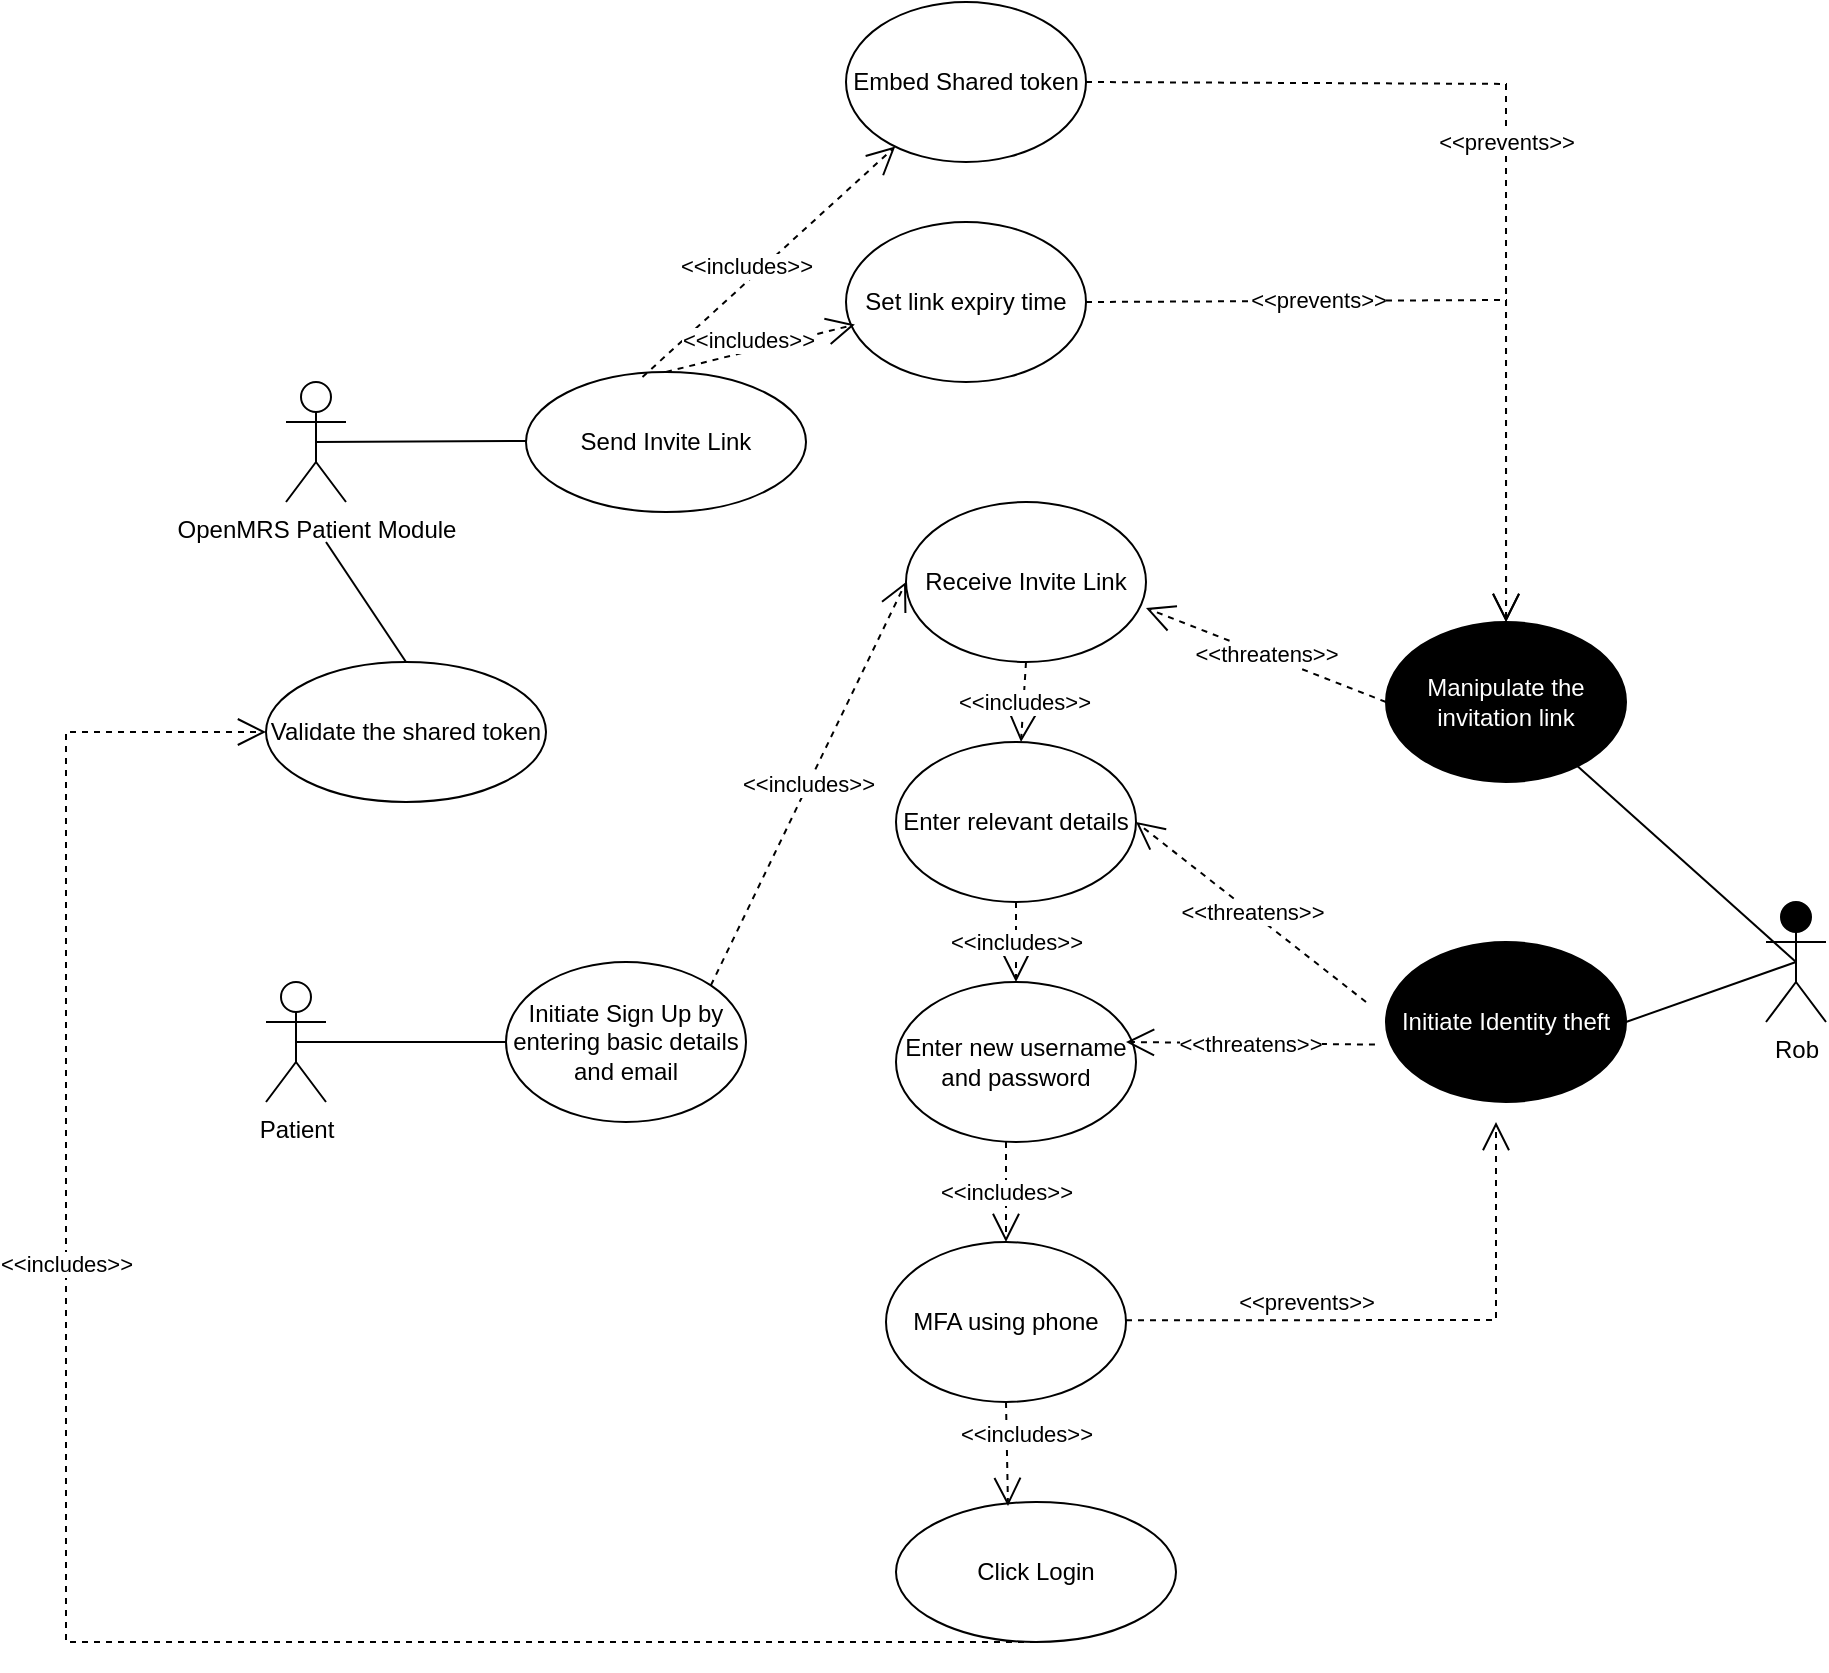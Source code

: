 <mxfile version="21.8.0" type="device">
  <diagram name="Page-1" id="klcaegFonHgltbatMrLE">
    <mxGraphModel dx="1902" dy="1789" grid="1" gridSize="10" guides="1" tooltips="1" connect="1" arrows="1" fold="1" page="1" pageScale="1" pageWidth="850" pageHeight="1100" math="0" shadow="0">
      <root>
        <mxCell id="0" />
        <mxCell id="1" parent="0" />
        <mxCell id="_iwjs-DijUTAnCLsvJNr-2" value="Patient" style="shape=umlActor;verticalLabelPosition=bottom;verticalAlign=top;html=1;outlineConnect=0;" vertex="1" parent="1">
          <mxGeometry x="50" y="390" width="30" height="60" as="geometry" />
        </mxCell>
        <mxCell id="_iwjs-DijUTAnCLsvJNr-10" value="Initiate Sign Up by entering basic details and email" style="ellipse;whiteSpace=wrap;html=1;" vertex="1" parent="1">
          <mxGeometry x="170" y="380" width="120" height="80" as="geometry" />
        </mxCell>
        <mxCell id="_iwjs-DijUTAnCLsvJNr-12" value="" style="endArrow=none;html=1;rounded=0;exitX=0.5;exitY=0.5;exitDx=0;exitDy=0;exitPerimeter=0;entryX=0;entryY=0.5;entryDx=0;entryDy=0;" edge="1" parent="1" source="_iwjs-DijUTAnCLsvJNr-2" target="_iwjs-DijUTAnCLsvJNr-10">
          <mxGeometry width="50" height="50" relative="1" as="geometry">
            <mxPoint x="400" y="350" as="sourcePoint" />
            <mxPoint x="160" y="290" as="targetPoint" />
          </mxGeometry>
        </mxCell>
        <mxCell id="_iwjs-DijUTAnCLsvJNr-14" value="Rob" style="shape=umlActor;verticalLabelPosition=bottom;verticalAlign=top;html=1;outlineConnect=0;fillColor=#000000;" vertex="1" parent="1">
          <mxGeometry x="800" y="350" width="30" height="60" as="geometry" />
        </mxCell>
        <mxCell id="_iwjs-DijUTAnCLsvJNr-15" value="Receive Invite Link" style="ellipse;whiteSpace=wrap;html=1;" vertex="1" parent="1">
          <mxGeometry x="370" y="150" width="120" height="80" as="geometry" />
        </mxCell>
        <mxCell id="_iwjs-DijUTAnCLsvJNr-16" value="Manipulate the invitation link" style="ellipse;whiteSpace=wrap;html=1;fillColor=#000000;fontColor=#FFFFFF;" vertex="1" parent="1">
          <mxGeometry x="610" y="210" width="120" height="80" as="geometry" />
        </mxCell>
        <mxCell id="_iwjs-DijUTAnCLsvJNr-18" value="&amp;lt;&amp;lt;includes&amp;gt;&amp;gt;" style="endArrow=open;endSize=12;dashed=1;html=1;rounded=0;exitX=1;exitY=0;exitDx=0;exitDy=0;entryX=0;entryY=0.5;entryDx=0;entryDy=0;" edge="1" parent="1" source="_iwjs-DijUTAnCLsvJNr-10" target="_iwjs-DijUTAnCLsvJNr-15">
          <mxGeometry width="160" relative="1" as="geometry">
            <mxPoint x="330" y="320" as="sourcePoint" />
            <mxPoint x="490" y="320" as="targetPoint" />
          </mxGeometry>
        </mxCell>
        <mxCell id="_iwjs-DijUTAnCLsvJNr-19" value="&amp;lt;&amp;lt;threatens&amp;gt;&amp;gt;" style="endArrow=open;endSize=12;dashed=1;html=1;rounded=0;exitX=0;exitY=0.5;exitDx=0;exitDy=0;entryX=1;entryY=0.663;entryDx=0;entryDy=0;entryPerimeter=0;" edge="1" parent="1" source="_iwjs-DijUTAnCLsvJNr-16" target="_iwjs-DijUTAnCLsvJNr-15">
          <mxGeometry width="160" relative="1" as="geometry">
            <mxPoint x="330" y="320" as="sourcePoint" />
            <mxPoint x="490" y="320" as="targetPoint" />
          </mxGeometry>
        </mxCell>
        <mxCell id="_iwjs-DijUTAnCLsvJNr-23" value="" style="endArrow=none;html=1;rounded=0;entryX=0.5;entryY=0.5;entryDx=0;entryDy=0;entryPerimeter=0;" edge="1" parent="1" source="_iwjs-DijUTAnCLsvJNr-16" target="_iwjs-DijUTAnCLsvJNr-14">
          <mxGeometry width="50" height="50" relative="1" as="geometry">
            <mxPoint x="710" y="360" as="sourcePoint" />
            <mxPoint x="760" y="310" as="targetPoint" />
          </mxGeometry>
        </mxCell>
        <mxCell id="_iwjs-DijUTAnCLsvJNr-24" value="Enter relevant details" style="ellipse;whiteSpace=wrap;html=1;" vertex="1" parent="1">
          <mxGeometry x="365" y="270" width="120" height="80" as="geometry" />
        </mxCell>
        <mxCell id="_iwjs-DijUTAnCLsvJNr-25" value="&amp;lt;&amp;lt;includes&amp;gt;&amp;gt;" style="endArrow=open;endSize=12;dashed=1;html=1;rounded=0;exitX=0.5;exitY=1;exitDx=0;exitDy=0;" edge="1" parent="1" source="_iwjs-DijUTAnCLsvJNr-15" target="_iwjs-DijUTAnCLsvJNr-24">
          <mxGeometry width="160" relative="1" as="geometry">
            <mxPoint x="360" y="350" as="sourcePoint" />
            <mxPoint x="520" y="350" as="targetPoint" />
          </mxGeometry>
        </mxCell>
        <mxCell id="_iwjs-DijUTAnCLsvJNr-26" value="Enter new username and password" style="ellipse;whiteSpace=wrap;html=1;" vertex="1" parent="1">
          <mxGeometry x="365" y="390" width="120" height="80" as="geometry" />
        </mxCell>
        <mxCell id="_iwjs-DijUTAnCLsvJNr-27" value="&amp;lt;&amp;lt;includes&amp;gt;&amp;gt;" style="endArrow=open;endSize=12;dashed=1;html=1;rounded=0;exitX=0.5;exitY=1;exitDx=0;exitDy=0;entryX=0.5;entryY=0;entryDx=0;entryDy=0;" edge="1" parent="1" source="_iwjs-DijUTAnCLsvJNr-24" target="_iwjs-DijUTAnCLsvJNr-26">
          <mxGeometry width="160" relative="1" as="geometry">
            <mxPoint x="429.5" y="410" as="sourcePoint" />
            <mxPoint x="430" y="450" as="targetPoint" />
            <mxPoint as="offset" />
          </mxGeometry>
        </mxCell>
        <mxCell id="_iwjs-DijUTAnCLsvJNr-29" value="MFA using phone" style="ellipse;whiteSpace=wrap;html=1;" vertex="1" parent="1">
          <mxGeometry x="360" y="520" width="120" height="80" as="geometry" />
        </mxCell>
        <mxCell id="_iwjs-DijUTAnCLsvJNr-30" value="&amp;lt;&amp;lt;includes&amp;gt;&amp;gt;" style="endArrow=open;endSize=12;dashed=1;html=1;rounded=0;exitX=0.5;exitY=1;exitDx=0;exitDy=0;entryX=0.5;entryY=0;entryDx=0;entryDy=0;" edge="1" parent="1" target="_iwjs-DijUTAnCLsvJNr-29">
          <mxGeometry width="160" relative="1" as="geometry">
            <mxPoint x="420" y="470" as="sourcePoint" />
            <mxPoint x="420" y="500" as="targetPoint" />
          </mxGeometry>
        </mxCell>
        <mxCell id="_iwjs-DijUTAnCLsvJNr-34" value="OpenMRS Patient Module" style="shape=umlActor;verticalLabelPosition=bottom;verticalAlign=top;html=1;" vertex="1" parent="1">
          <mxGeometry x="60" y="90" width="30" height="60" as="geometry" />
        </mxCell>
        <mxCell id="_iwjs-DijUTAnCLsvJNr-37" value="Send Invite Link" style="ellipse;whiteSpace=wrap;html=1;" vertex="1" parent="1">
          <mxGeometry x="180" y="85" width="140" height="70" as="geometry" />
        </mxCell>
        <mxCell id="_iwjs-DijUTAnCLsvJNr-38" value="" style="endArrow=none;html=1;rounded=0;entryX=0;entryY=0.286;entryDx=0;entryDy=0;entryPerimeter=0;exitX=0.5;exitY=0.5;exitDx=0;exitDy=0;exitPerimeter=0;" edge="1" parent="1" source="_iwjs-DijUTAnCLsvJNr-34">
          <mxGeometry width="50" height="50" relative="1" as="geometry">
            <mxPoint x="70" y="119.5" as="sourcePoint" />
            <mxPoint x="180" y="119.52" as="targetPoint" />
          </mxGeometry>
        </mxCell>
        <mxCell id="_iwjs-DijUTAnCLsvJNr-40" value="&amp;lt;&amp;lt;prevents&amp;gt;&amp;gt;" style="endArrow=open;endSize=12;dashed=1;html=1;rounded=0;entryX=0.417;entryY=-0.012;entryDx=0;entryDy=0;entryPerimeter=0;exitX=1;exitY=0.5;exitDx=0;exitDy=0;" edge="1" parent="1" source="_iwjs-DijUTAnCLsvJNr-52">
          <mxGeometry width="160" relative="1" as="geometry">
            <mxPoint x="470.0" y="-59.04" as="sourcePoint" />
            <mxPoint x="670.04" y="210.0" as="targetPoint" />
            <Array as="points">
              <mxPoint x="670" y="-59.04" />
            </Array>
          </mxGeometry>
        </mxCell>
        <mxCell id="_iwjs-DijUTAnCLsvJNr-41" value="Click Login" style="ellipse;whiteSpace=wrap;html=1;" vertex="1" parent="1">
          <mxGeometry x="365" y="650" width="140" height="70" as="geometry" />
        </mxCell>
        <mxCell id="_iwjs-DijUTAnCLsvJNr-43" value="&amp;lt;&amp;lt;includes&amp;gt;&amp;gt;" style="endArrow=open;endSize=12;dashed=1;html=1;rounded=0;exitX=0.5;exitY=1;exitDx=0;exitDy=0;entryX=0.4;entryY=0.029;entryDx=0;entryDy=0;entryPerimeter=0;" edge="1" parent="1" source="_iwjs-DijUTAnCLsvJNr-29" target="_iwjs-DijUTAnCLsvJNr-41">
          <mxGeometry x="-0.357" y="10" width="160" relative="1" as="geometry">
            <mxPoint x="430" y="480" as="sourcePoint" />
            <mxPoint x="430" y="520" as="targetPoint" />
            <mxPoint as="offset" />
          </mxGeometry>
        </mxCell>
        <mxCell id="_iwjs-DijUTAnCLsvJNr-44" value="Initiate Identity theft" style="ellipse;whiteSpace=wrap;html=1;fillColor=#000000;fontColor=#FFFFFF;" vertex="1" parent="1">
          <mxGeometry x="610" y="370" width="120" height="80" as="geometry" />
        </mxCell>
        <mxCell id="_iwjs-DijUTAnCLsvJNr-46" value="&amp;lt;&amp;lt;includes&amp;gt;&amp;gt;" style="endArrow=open;endSize=12;dashed=1;html=1;rounded=0;exitX=0.416;exitY=0.036;exitDx=0;exitDy=0;exitPerimeter=0;" edge="1" parent="1" source="_iwjs-DijUTAnCLsvJNr-37" target="_iwjs-DijUTAnCLsvJNr-52">
          <mxGeometry x="-0.11" y="6" width="160" relative="1" as="geometry">
            <mxPoint x="240" y="80" as="sourcePoint" />
            <mxPoint x="300" y="40" as="targetPoint" />
            <mxPoint as="offset" />
          </mxGeometry>
        </mxCell>
        <mxCell id="_iwjs-DijUTAnCLsvJNr-49" value="&amp;lt;&amp;lt;threatens&amp;gt;&amp;gt;" style="endArrow=open;endSize=12;dashed=1;html=1;rounded=0;entryX=1;entryY=0.5;entryDx=0;entryDy=0;" edge="1" parent="1" target="_iwjs-DijUTAnCLsvJNr-24">
          <mxGeometry width="160" relative="1" as="geometry">
            <mxPoint x="600" y="400" as="sourcePoint" />
            <mxPoint x="490" y="380" as="targetPoint" />
          </mxGeometry>
        </mxCell>
        <mxCell id="_iwjs-DijUTAnCLsvJNr-50" value="&amp;lt;&amp;lt;threatens&amp;gt;&amp;gt;" style="endArrow=open;endSize=12;dashed=1;html=1;rounded=0;entryX=1;entryY=0.5;entryDx=0;entryDy=0;exitX=-0.046;exitY=0.641;exitDx=0;exitDy=0;exitPerimeter=0;" edge="1" parent="1" source="_iwjs-DijUTAnCLsvJNr-44">
          <mxGeometry width="160" relative="1" as="geometry">
            <mxPoint x="595" y="510" as="sourcePoint" />
            <mxPoint x="480" y="420" as="targetPoint" />
          </mxGeometry>
        </mxCell>
        <mxCell id="_iwjs-DijUTAnCLsvJNr-52" value="Embed Shared token" style="ellipse;whiteSpace=wrap;html=1;" vertex="1" parent="1">
          <mxGeometry x="340" y="-100" width="120" height="80" as="geometry" />
        </mxCell>
        <mxCell id="_iwjs-DijUTAnCLsvJNr-55" value="Set link expiry time" style="ellipse;whiteSpace=wrap;html=1;" vertex="1" parent="1">
          <mxGeometry x="340" y="10" width="120" height="80" as="geometry" />
        </mxCell>
        <mxCell id="_iwjs-DijUTAnCLsvJNr-56" value="&amp;lt;&amp;lt;includes&amp;gt;&amp;gt;" style="endArrow=open;endSize=12;dashed=1;html=1;rounded=0;exitX=0.5;exitY=0;exitDx=0;exitDy=0;entryX=0.037;entryY=0.641;entryDx=0;entryDy=0;entryPerimeter=0;" edge="1" parent="1" source="_iwjs-DijUTAnCLsvJNr-37" target="_iwjs-DijUTAnCLsvJNr-55">
          <mxGeometry x="-0.11" y="6" width="160" relative="1" as="geometry">
            <mxPoint x="248" y="98" as="sourcePoint" />
            <mxPoint x="375" y="-18" as="targetPoint" />
            <mxPoint as="offset" />
          </mxGeometry>
        </mxCell>
        <mxCell id="_iwjs-DijUTAnCLsvJNr-57" value="Validate the shared token" style="ellipse;whiteSpace=wrap;html=1;" vertex="1" parent="1">
          <mxGeometry x="50" y="230" width="140" height="70" as="geometry" />
        </mxCell>
        <mxCell id="_iwjs-DijUTAnCLsvJNr-58" value="&amp;lt;&amp;lt;includes&amp;gt;&amp;gt;" style="endArrow=open;endSize=12;dashed=1;html=1;rounded=0;exitX=0.5;exitY=1;exitDx=0;exitDy=0;" edge="1" parent="1" source="_iwjs-DijUTAnCLsvJNr-41" target="_iwjs-DijUTAnCLsvJNr-57">
          <mxGeometry x="0.298" width="160" relative="1" as="geometry">
            <mxPoint x="440" y="770" as="sourcePoint" />
            <mxPoint x="-50" y="770" as="targetPoint" />
            <Array as="points">
              <mxPoint x="-50" y="720" />
              <mxPoint x="-50" y="265" />
            </Array>
            <mxPoint y="1" as="offset" />
          </mxGeometry>
        </mxCell>
        <mxCell id="_iwjs-DijUTAnCLsvJNr-63" value="&amp;lt;&amp;lt;prevents&amp;gt;&amp;gt;" style="endArrow=open;endSize=12;dashed=1;html=1;rounded=0;" edge="1" parent="1">
          <mxGeometry x="-0.366" y="9" width="160" relative="1" as="geometry">
            <mxPoint x="480" y="559.17" as="sourcePoint" />
            <mxPoint x="665" y="460" as="targetPoint" />
            <Array as="points">
              <mxPoint x="665" y="559" />
            </Array>
            <mxPoint as="offset" />
          </mxGeometry>
        </mxCell>
        <mxCell id="_iwjs-DijUTAnCLsvJNr-64" value="" style="endArrow=none;html=1;rounded=0;exitX=0.5;exitY=0;exitDx=0;exitDy=0;" edge="1" parent="1" source="_iwjs-DijUTAnCLsvJNr-57">
          <mxGeometry width="50" height="50" relative="1" as="geometry">
            <mxPoint x="158.713" y="255.869" as="sourcePoint" />
            <mxPoint x="80" y="170" as="targetPoint" />
          </mxGeometry>
        </mxCell>
        <mxCell id="_iwjs-DijUTAnCLsvJNr-65" value="&amp;lt;&amp;lt;prevents&amp;gt;&amp;gt;" style="endArrow=open;endSize=12;dashed=1;html=1;rounded=0;entryX=0.5;entryY=0;entryDx=0;entryDy=0;exitX=1;exitY=0.5;exitDx=0;exitDy=0;" edge="1" parent="1" source="_iwjs-DijUTAnCLsvJNr-55" target="_iwjs-DijUTAnCLsvJNr-16">
          <mxGeometry x="-0.373" width="160" relative="1" as="geometry">
            <mxPoint x="480" y="49.44" as="sourcePoint" />
            <mxPoint x="660" y="190" as="targetPoint" />
            <Array as="points">
              <mxPoint x="670" y="49" />
            </Array>
            <mxPoint as="offset" />
          </mxGeometry>
        </mxCell>
        <mxCell id="_iwjs-DijUTAnCLsvJNr-67" value="" style="endArrow=none;html=1;rounded=0;entryX=0.5;entryY=0.5;entryDx=0;entryDy=0;entryPerimeter=0;" edge="1" parent="1" target="_iwjs-DijUTAnCLsvJNr-14">
          <mxGeometry width="50" height="50" relative="1" as="geometry">
            <mxPoint x="730" y="410" as="sourcePoint" />
            <mxPoint x="780" y="360" as="targetPoint" />
          </mxGeometry>
        </mxCell>
      </root>
    </mxGraphModel>
  </diagram>
</mxfile>
